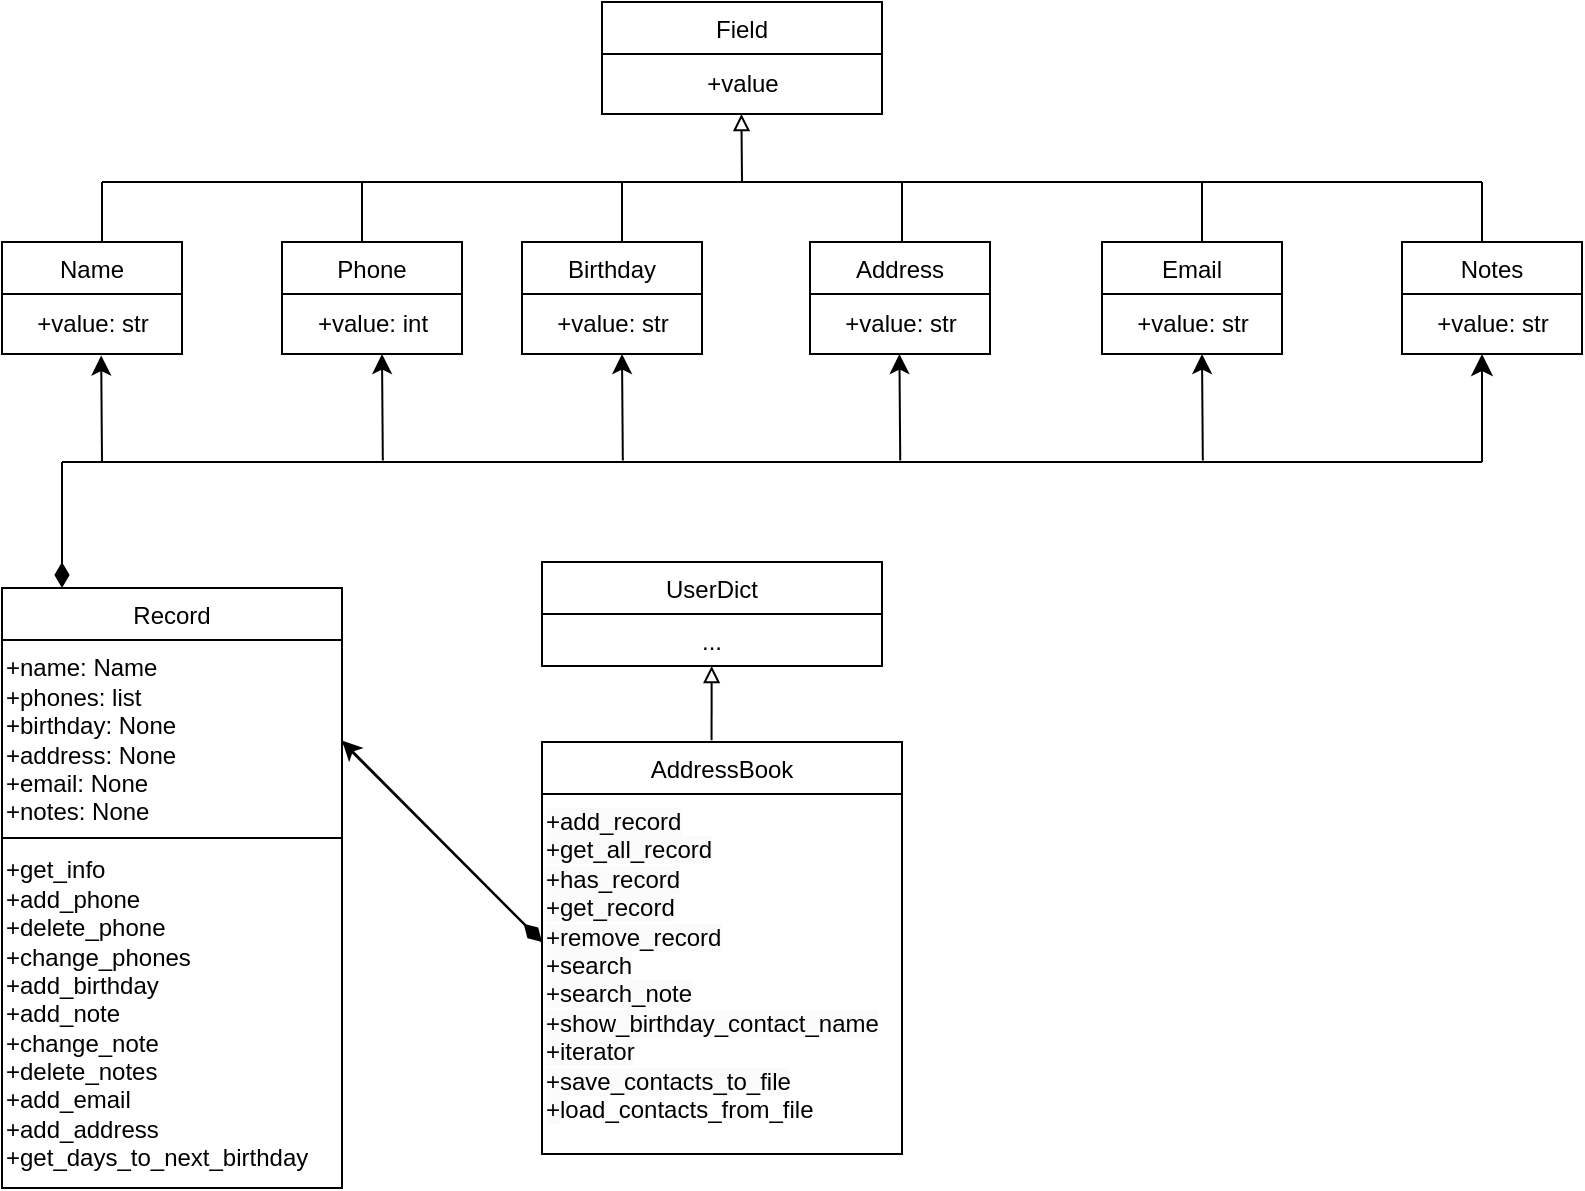 <mxfile version="20.8.5" type="device"><diagram id="C5RBs43oDa-KdzZeNtuy" name="Page-1"><mxGraphModel dx="1481" dy="791" grid="1" gridSize="10" guides="1" tooltips="1" connect="1" arrows="1" fold="1" page="1" pageScale="1" pageWidth="827" pageHeight="1169" math="0" shadow="0"><root><mxCell id="WIyWlLk6GJQsqaUBKTNV-0"/><mxCell id="WIyWlLk6GJQsqaUBKTNV-1" parent="WIyWlLk6GJQsqaUBKTNV-0"/><mxCell id="JZuQSYmF5J36luH7Pyll-45" value="" style="endArrow=diamondThin;endFill=1;html=1;rounded=0;endSize=10;" edge="1" parent="WIyWlLk6GJQsqaUBKTNV-1"><mxGeometry width="160" relative="1" as="geometry"><mxPoint x="40" y="420" as="sourcePoint"/><mxPoint x="40" y="483" as="targetPoint"/></mxGeometry></mxCell><mxCell id="HBQGl3frFphZjJbyLYS1-20" value="Field" style="swimlane;fontStyle=0;childLayout=stackLayout;horizontal=1;startSize=26;fillColor=none;horizontalStack=0;resizeParent=1;resizeParentMax=0;resizeLast=0;collapsible=1;marginBottom=0;" parent="WIyWlLk6GJQsqaUBKTNV-1" vertex="1"><mxGeometry x="310" y="190" width="140" height="56" as="geometry"/></mxCell><mxCell id="HBQGl3frFphZjJbyLYS1-24" value="+value" style="text;html=1;align=center;verticalAlign=middle;resizable=0;points=[];autosize=1;strokeColor=none;fillColor=none;" parent="HBQGl3frFphZjJbyLYS1-20" vertex="1"><mxGeometry y="26" width="140" height="30" as="geometry"/></mxCell><mxCell id="JZuQSYmF5J36luH7Pyll-11" value="" style="group" vertex="1" connectable="0" parent="WIyWlLk6GJQsqaUBKTNV-1"><mxGeometry x="10" y="310" width="780" height="56" as="geometry"/></mxCell><mxCell id="HBQGl3frFphZjJbyLYS1-25" value="Name" style="swimlane;fontStyle=0;childLayout=stackLayout;horizontal=1;startSize=26;fillColor=none;horizontalStack=0;resizeParent=1;resizeParentMax=0;resizeLast=0;collapsible=1;marginBottom=0;" parent="JZuQSYmF5J36luH7Pyll-11" vertex="1"><mxGeometry width="90" height="56" as="geometry"/></mxCell><mxCell id="HBQGl3frFphZjJbyLYS1-26" value="+value: str" style="text;html=1;align=center;verticalAlign=middle;resizable=0;points=[];autosize=1;strokeColor=none;fillColor=none;" parent="HBQGl3frFphZjJbyLYS1-25" vertex="1"><mxGeometry y="26" width="90" height="30" as="geometry"/></mxCell><mxCell id="JZuQSYmF5J36luH7Pyll-0" value="Phone" style="swimlane;fontStyle=0;childLayout=stackLayout;horizontal=1;startSize=26;fillColor=none;horizontalStack=0;resizeParent=1;resizeParentMax=0;resizeLast=0;collapsible=1;marginBottom=0;" vertex="1" parent="JZuQSYmF5J36luH7Pyll-11"><mxGeometry x="140" width="90" height="56" as="geometry"/></mxCell><mxCell id="JZuQSYmF5J36luH7Pyll-1" value="+value: int" style="text;html=1;align=center;verticalAlign=middle;resizable=0;points=[];autosize=1;strokeColor=none;fillColor=none;" vertex="1" parent="JZuQSYmF5J36luH7Pyll-0"><mxGeometry y="26" width="90" height="30" as="geometry"/></mxCell><mxCell id="JZuQSYmF5J36luH7Pyll-6" value="Email" style="swimlane;fontStyle=0;childLayout=stackLayout;horizontal=1;startSize=26;fillColor=none;horizontalStack=0;resizeParent=1;resizeParentMax=0;resizeLast=0;collapsible=1;marginBottom=0;" vertex="1" parent="JZuQSYmF5J36luH7Pyll-11"><mxGeometry x="550" width="90" height="56" as="geometry"/></mxCell><mxCell id="JZuQSYmF5J36luH7Pyll-7" value="+value: str" style="text;html=1;align=center;verticalAlign=middle;resizable=0;points=[];autosize=1;strokeColor=none;fillColor=none;" vertex="1" parent="JZuQSYmF5J36luH7Pyll-6"><mxGeometry y="26" width="90" height="30" as="geometry"/></mxCell><mxCell id="JZuQSYmF5J36luH7Pyll-13" value="" style="endArrow=none;html=1;rounded=0;" edge="1" parent="WIyWlLk6GJQsqaUBKTNV-1"><mxGeometry width="50" height="50" relative="1" as="geometry"><mxPoint x="60" y="280" as="sourcePoint"/><mxPoint x="750" y="280" as="targetPoint"/></mxGeometry></mxCell><mxCell id="JZuQSYmF5J36luH7Pyll-14" value="" style="endArrow=none;html=1;rounded=0;" edge="1" parent="WIyWlLk6GJQsqaUBKTNV-1"><mxGeometry width="50" height="50" relative="1" as="geometry"><mxPoint x="60" y="310" as="sourcePoint"/><mxPoint x="60" y="280" as="targetPoint"/></mxGeometry></mxCell><mxCell id="JZuQSYmF5J36luH7Pyll-16" value="" style="endArrow=none;html=1;rounded=0;" edge="1" parent="WIyWlLk6GJQsqaUBKTNV-1"><mxGeometry width="50" height="50" relative="1" as="geometry"><mxPoint x="190" y="310" as="sourcePoint"/><mxPoint x="190" y="280" as="targetPoint"/></mxGeometry></mxCell><mxCell id="JZuQSYmF5J36luH7Pyll-18" value="" style="endArrow=none;html=1;rounded=0;" edge="1" parent="WIyWlLk6GJQsqaUBKTNV-1"><mxGeometry width="50" height="50" relative="1" as="geometry"><mxPoint x="320" y="310" as="sourcePoint"/><mxPoint x="320" y="280" as="targetPoint"/></mxGeometry></mxCell><mxCell id="JZuQSYmF5J36luH7Pyll-19" value="" style="endArrow=none;html=1;rounded=0;" edge="1" parent="WIyWlLk6GJQsqaUBKTNV-1"><mxGeometry width="50" height="50" relative="1" as="geometry"><mxPoint x="460" y="310" as="sourcePoint"/><mxPoint x="460" y="280" as="targetPoint"/></mxGeometry></mxCell><mxCell id="JZuQSYmF5J36luH7Pyll-20" value="" style="endArrow=none;html=1;rounded=0;" edge="1" parent="WIyWlLk6GJQsqaUBKTNV-1"><mxGeometry width="50" height="50" relative="1" as="geometry"><mxPoint x="610.0" y="310" as="sourcePoint"/><mxPoint x="610.0" y="280" as="targetPoint"/></mxGeometry></mxCell><mxCell id="JZuQSYmF5J36luH7Pyll-21" value="" style="endArrow=none;html=1;rounded=0;" edge="1" parent="WIyWlLk6GJQsqaUBKTNV-1"><mxGeometry width="50" height="50" relative="1" as="geometry"><mxPoint x="750.0" y="310" as="sourcePoint"/><mxPoint x="750.0" y="280" as="targetPoint"/></mxGeometry></mxCell><mxCell id="JZuQSYmF5J36luH7Pyll-9" value="Notes" style="swimlane;fontStyle=0;childLayout=stackLayout;horizontal=1;startSize=26;fillColor=none;horizontalStack=0;resizeParent=1;resizeParentMax=0;resizeLast=0;collapsible=1;marginBottom=0;" vertex="1" parent="WIyWlLk6GJQsqaUBKTNV-1"><mxGeometry x="710" y="310" width="90" height="56" as="geometry"/></mxCell><mxCell id="JZuQSYmF5J36luH7Pyll-10" value="+value: str" style="text;html=1;align=center;verticalAlign=middle;resizable=0;points=[];autosize=1;strokeColor=none;fillColor=none;" vertex="1" parent="JZuQSYmF5J36luH7Pyll-9"><mxGeometry y="26" width="90" height="30" as="geometry"/></mxCell><mxCell id="JZuQSYmF5J36luH7Pyll-4" value="Address" style="swimlane;fontStyle=0;childLayout=stackLayout;horizontal=1;startSize=26;fillColor=none;horizontalStack=0;resizeParent=1;resizeParentMax=0;resizeLast=0;collapsible=1;marginBottom=0;" vertex="1" parent="WIyWlLk6GJQsqaUBKTNV-1"><mxGeometry x="414" y="310" width="90" height="56" as="geometry"/></mxCell><mxCell id="JZuQSYmF5J36luH7Pyll-5" value="+value: str" style="text;html=1;align=center;verticalAlign=middle;resizable=0;points=[];autosize=1;strokeColor=none;fillColor=none;" vertex="1" parent="JZuQSYmF5J36luH7Pyll-4"><mxGeometry y="26" width="90" height="30" as="geometry"/></mxCell><mxCell id="JZuQSYmF5J36luH7Pyll-2" value="Birthday" style="swimlane;fontStyle=0;childLayout=stackLayout;horizontal=1;startSize=26;fillColor=none;horizontalStack=0;resizeParent=1;resizeParentMax=0;resizeLast=0;collapsible=1;marginBottom=0;" vertex="1" parent="WIyWlLk6GJQsqaUBKTNV-1"><mxGeometry x="270" y="310" width="90" height="56" as="geometry"/></mxCell><mxCell id="JZuQSYmF5J36luH7Pyll-3" value="+value: str" style="text;html=1;align=center;verticalAlign=middle;resizable=0;points=[];autosize=1;strokeColor=none;fillColor=none;" vertex="1" parent="JZuQSYmF5J36luH7Pyll-2"><mxGeometry y="26" width="90" height="30" as="geometry"/></mxCell><mxCell id="JZuQSYmF5J36luH7Pyll-23" value="" style="endArrow=block;endFill=0;html=1;rounded=0;strokeWidth=1;" edge="1" parent="WIyWlLk6GJQsqaUBKTNV-1"><mxGeometry width="160" relative="1" as="geometry"><mxPoint x="380" y="280" as="sourcePoint"/><mxPoint x="379.71" y="246" as="targetPoint"/></mxGeometry></mxCell><mxCell id="JZuQSYmF5J36luH7Pyll-25" value="Record" style="swimlane;fontStyle=0;childLayout=stackLayout;horizontal=1;startSize=26;fillColor=none;horizontalStack=0;resizeParent=1;resizeParentMax=0;resizeLast=0;collapsible=1;marginBottom=0;" vertex="1" parent="WIyWlLk6GJQsqaUBKTNV-1"><mxGeometry x="10" y="483" width="170" height="126" as="geometry"/></mxCell><mxCell id="JZuQSYmF5J36luH7Pyll-26" value="+name: Name&lt;br&gt;+phones: list&lt;br&gt;+birthday: None&lt;br&gt;+address: None&lt;br&gt;+email: None&lt;br&gt;+notes: None" style="text;html=1;align=left;verticalAlign=middle;resizable=0;points=[];autosize=1;strokeColor=none;fillColor=none;" vertex="1" parent="JZuQSYmF5J36luH7Pyll-25"><mxGeometry y="26" width="170" height="100" as="geometry"/></mxCell><mxCell id="JZuQSYmF5J36luH7Pyll-32" value="+get_info&lt;br style=&quot;border-color: var(--border-color);&quot;&gt;+add_phone&lt;br style=&quot;border-color: var(--border-color);&quot;&gt;+delete_phone&lt;br style=&quot;border-color: var(--border-color);&quot;&gt;+change_phones&lt;br style=&quot;border-color: var(--border-color);&quot;&gt;+add_birthday&lt;br style=&quot;border-color: var(--border-color);&quot;&gt;+add_note&lt;br style=&quot;border-color: var(--border-color);&quot;&gt;+change_note&lt;br style=&quot;border-color: var(--border-color);&quot;&gt;+delete_notes&lt;br style=&quot;border-color: var(--border-color);&quot;&gt;+add_email&lt;br style=&quot;border-color: var(--border-color);&quot;&gt;+add_address&lt;br style=&quot;border-color: var(--border-color);&quot;&gt;+get_days_to_next_birthday" style="html=1;align=left;" vertex="1" parent="WIyWlLk6GJQsqaUBKTNV-1"><mxGeometry x="10" y="608" width="170" height="175" as="geometry"/></mxCell><mxCell id="JZuQSYmF5J36luH7Pyll-34" value="UserDict" style="swimlane;fontStyle=0;childLayout=stackLayout;horizontal=1;startSize=26;fillColor=none;horizontalStack=0;resizeParent=1;resizeParentMax=0;resizeLast=0;collapsible=1;marginBottom=0;" vertex="1" parent="WIyWlLk6GJQsqaUBKTNV-1"><mxGeometry x="280" y="470" width="170" height="52" as="geometry"/></mxCell><mxCell id="JZuQSYmF5J36luH7Pyll-35" value="..." style="text;strokeColor=none;fillColor=none;align=center;verticalAlign=top;spacingLeft=4;spacingRight=4;overflow=hidden;rotatable=0;points=[[0,0.5],[1,0.5]];portConstraint=eastwest;" vertex="1" parent="JZuQSYmF5J36luH7Pyll-34"><mxGeometry y="26" width="170" height="26" as="geometry"/></mxCell><mxCell id="JZuQSYmF5J36luH7Pyll-38" value="AddressBook" style="swimlane;fontStyle=0;childLayout=stackLayout;horizontal=1;startSize=26;fillColor=none;horizontalStack=0;resizeParent=1;resizeParentMax=0;resizeLast=0;collapsible=1;marginBottom=0;" vertex="1" parent="WIyWlLk6GJQsqaUBKTNV-1"><mxGeometry x="280" y="560" width="180" height="206" as="geometry"/></mxCell><mxCell id="JZuQSYmF5J36luH7Pyll-70" value="&lt;span style=&quot;color: rgb(0, 0, 0); font-family: Helvetica; font-size: 12px; font-style: normal; font-variant-ligatures: normal; font-variant-caps: normal; font-weight: 400; letter-spacing: normal; orphans: 2; text-align: left; text-indent: 0px; text-transform: none; widows: 2; word-spacing: 0px; -webkit-text-stroke-width: 0px; background-color: rgb(251, 251, 251); text-decoration-thickness: initial; text-decoration-style: initial; text-decoration-color: initial; float: none; display: inline !important;&quot;&gt;+add_record&lt;/span&gt;&lt;br style=&quot;border-color: var(--border-color); color: rgb(0, 0, 0); font-family: Helvetica; font-size: 12px; font-style: normal; font-variant-ligatures: normal; font-variant-caps: normal; font-weight: 400; letter-spacing: normal; orphans: 2; text-align: left; text-indent: 0px; text-transform: none; widows: 2; word-spacing: 0px; -webkit-text-stroke-width: 0px; background-color: rgb(251, 251, 251); text-decoration-thickness: initial; text-decoration-style: initial; text-decoration-color: initial;&quot;&gt;&lt;span style=&quot;color: rgb(0, 0, 0); font-family: Helvetica; font-size: 12px; font-style: normal; font-variant-ligatures: normal; font-variant-caps: normal; font-weight: 400; letter-spacing: normal; orphans: 2; text-align: left; text-indent: 0px; text-transform: none; widows: 2; word-spacing: 0px; -webkit-text-stroke-width: 0px; background-color: rgb(251, 251, 251); text-decoration-thickness: initial; text-decoration-style: initial; text-decoration-color: initial; float: none; display: inline !important;&quot;&gt;+get_all_record&lt;/span&gt;&lt;br style=&quot;border-color: var(--border-color); color: rgb(0, 0, 0); font-family: Helvetica; font-size: 12px; font-style: normal; font-variant-ligatures: normal; font-variant-caps: normal; font-weight: 400; letter-spacing: normal; orphans: 2; text-align: left; text-indent: 0px; text-transform: none; widows: 2; word-spacing: 0px; -webkit-text-stroke-width: 0px; background-color: rgb(251, 251, 251); text-decoration-thickness: initial; text-decoration-style: initial; text-decoration-color: initial;&quot;&gt;&lt;span style=&quot;color: rgb(0, 0, 0); font-family: Helvetica; font-size: 12px; font-style: normal; font-variant-ligatures: normal; font-variant-caps: normal; font-weight: 400; letter-spacing: normal; orphans: 2; text-align: left; text-indent: 0px; text-transform: none; widows: 2; word-spacing: 0px; -webkit-text-stroke-width: 0px; background-color: rgb(251, 251, 251); text-decoration-thickness: initial; text-decoration-style: initial; text-decoration-color: initial; float: none; display: inline !important;&quot;&gt;+has_record&lt;/span&gt;&lt;br style=&quot;border-color: var(--border-color); color: rgb(0, 0, 0); font-family: Helvetica; font-size: 12px; font-style: normal; font-variant-ligatures: normal; font-variant-caps: normal; font-weight: 400; letter-spacing: normal; orphans: 2; text-align: left; text-indent: 0px; text-transform: none; widows: 2; word-spacing: 0px; -webkit-text-stroke-width: 0px; background-color: rgb(251, 251, 251); text-decoration-thickness: initial; text-decoration-style: initial; text-decoration-color: initial;&quot;&gt;&lt;span style=&quot;color: rgb(0, 0, 0); font-family: Helvetica; font-size: 12px; font-style: normal; font-variant-ligatures: normal; font-variant-caps: normal; font-weight: 400; letter-spacing: normal; orphans: 2; text-align: left; text-indent: 0px; text-transform: none; widows: 2; word-spacing: 0px; -webkit-text-stroke-width: 0px; background-color: rgb(251, 251, 251); text-decoration-thickness: initial; text-decoration-style: initial; text-decoration-color: initial; float: none; display: inline !important;&quot;&gt;+get_record&lt;/span&gt;&lt;br style=&quot;border-color: var(--border-color); color: rgb(0, 0, 0); font-family: Helvetica; font-size: 12px; font-style: normal; font-variant-ligatures: normal; font-variant-caps: normal; font-weight: 400; letter-spacing: normal; orphans: 2; text-align: left; text-indent: 0px; text-transform: none; widows: 2; word-spacing: 0px; -webkit-text-stroke-width: 0px; background-color: rgb(251, 251, 251); text-decoration-thickness: initial; text-decoration-style: initial; text-decoration-color: initial;&quot;&gt;&lt;span style=&quot;color: rgb(0, 0, 0); font-family: Helvetica; font-size: 12px; font-style: normal; font-variant-ligatures: normal; font-variant-caps: normal; font-weight: 400; letter-spacing: normal; orphans: 2; text-align: left; text-indent: 0px; text-transform: none; widows: 2; word-spacing: 0px; -webkit-text-stroke-width: 0px; background-color: rgb(251, 251, 251); text-decoration-thickness: initial; text-decoration-style: initial; text-decoration-color: initial; float: none; display: inline !important;&quot;&gt;+remove_record&lt;/span&gt;&lt;br style=&quot;border-color: var(--border-color); color: rgb(0, 0, 0); font-family: Helvetica; font-size: 12px; font-style: normal; font-variant-ligatures: normal; font-variant-caps: normal; font-weight: 400; letter-spacing: normal; orphans: 2; text-align: left; text-indent: 0px; text-transform: none; widows: 2; word-spacing: 0px; -webkit-text-stroke-width: 0px; background-color: rgb(251, 251, 251); text-decoration-thickness: initial; text-decoration-style: initial; text-decoration-color: initial;&quot;&gt;&lt;span style=&quot;color: rgb(0, 0, 0); font-family: Helvetica; font-size: 12px; font-style: normal; font-variant-ligatures: normal; font-variant-caps: normal; font-weight: 400; letter-spacing: normal; orphans: 2; text-align: left; text-indent: 0px; text-transform: none; widows: 2; word-spacing: 0px; -webkit-text-stroke-width: 0px; background-color: rgb(251, 251, 251); text-decoration-thickness: initial; text-decoration-style: initial; text-decoration-color: initial; float: none; display: inline !important;&quot;&gt;+search&lt;/span&gt;&lt;br style=&quot;border-color: var(--border-color); color: rgb(0, 0, 0); font-family: Helvetica; font-size: 12px; font-style: normal; font-variant-ligatures: normal; font-variant-caps: normal; font-weight: 400; letter-spacing: normal; orphans: 2; text-align: left; text-indent: 0px; text-transform: none; widows: 2; word-spacing: 0px; -webkit-text-stroke-width: 0px; background-color: rgb(251, 251, 251); text-decoration-thickness: initial; text-decoration-style: initial; text-decoration-color: initial;&quot;&gt;&lt;span style=&quot;color: rgb(0, 0, 0); font-family: Helvetica; font-size: 12px; font-style: normal; font-variant-ligatures: normal; font-variant-caps: normal; font-weight: 400; letter-spacing: normal; orphans: 2; text-align: left; text-indent: 0px; text-transform: none; widows: 2; word-spacing: 0px; -webkit-text-stroke-width: 0px; background-color: rgb(251, 251, 251); text-decoration-thickness: initial; text-decoration-style: initial; text-decoration-color: initial; float: none; display: inline !important;&quot;&gt;+search_note&lt;/span&gt;&lt;br style=&quot;border-color: var(--border-color); color: rgb(0, 0, 0); font-family: Helvetica; font-size: 12px; font-style: normal; font-variant-ligatures: normal; font-variant-caps: normal; font-weight: 400; letter-spacing: normal; orphans: 2; text-align: left; text-indent: 0px; text-transform: none; widows: 2; word-spacing: 0px; -webkit-text-stroke-width: 0px; background-color: rgb(251, 251, 251); text-decoration-thickness: initial; text-decoration-style: initial; text-decoration-color: initial;&quot;&gt;&lt;span style=&quot;color: rgb(0, 0, 0); font-family: Helvetica; font-size: 12px; font-style: normal; font-variant-ligatures: normal; font-variant-caps: normal; font-weight: 400; letter-spacing: normal; orphans: 2; text-align: left; text-indent: 0px; text-transform: none; widows: 2; word-spacing: 0px; -webkit-text-stroke-width: 0px; background-color: rgb(251, 251, 251); text-decoration-thickness: initial; text-decoration-style: initial; text-decoration-color: initial; float: none; display: inline !important;&quot;&gt;+show_birthday_contact_name&lt;br&gt;&lt;/span&gt;&lt;span style=&quot;color: rgb(0, 0, 0); font-family: Helvetica; font-size: 12px; font-style: normal; font-variant-ligatures: normal; font-variant-caps: normal; font-weight: 400; letter-spacing: normal; orphans: 2; text-align: left; text-indent: 0px; text-transform: none; widows: 2; word-spacing: 0px; -webkit-text-stroke-width: 0px; background-color: rgb(251, 251, 251); text-decoration-thickness: initial; text-decoration-style: initial; text-decoration-color: initial; float: none; display: inline !important;&quot;&gt;+iterator&lt;br&gt;&lt;/span&gt;&lt;span style=&quot;color: rgb(0, 0, 0); font-family: Helvetica; font-size: 12px; font-style: normal; font-variant-ligatures: normal; font-variant-caps: normal; font-weight: 400; letter-spacing: normal; orphans: 2; text-align: left; text-indent: 0px; text-transform: none; widows: 2; word-spacing: 0px; -webkit-text-stroke-width: 0px; background-color: rgb(251, 251, 251); text-decoration-thickness: initial; text-decoration-style: initial; text-decoration-color: initial; float: none; display: inline !important;&quot;&gt;+save_contacts_to_file&lt;br&gt;&lt;/span&gt;&lt;span style=&quot;color: rgb(0, 0, 0); font-family: Helvetica; font-size: 12px; font-style: normal; font-variant-ligatures: normal; font-variant-caps: normal; font-weight: 400; letter-spacing: normal; orphans: 2; text-align: left; text-indent: 0px; text-transform: none; widows: 2; word-spacing: 0px; -webkit-text-stroke-width: 0px; background-color: rgb(251, 251, 251); text-decoration-thickness: initial; text-decoration-style: initial; text-decoration-color: initial; float: none; display: inline !important;&quot;&gt;+&lt;/span&gt;load_contacts_from_file" style="text;whiteSpace=wrap;html=1;" vertex="1" parent="JZuQSYmF5J36luH7Pyll-38"><mxGeometry y="26" width="180" height="180" as="geometry"/></mxCell><mxCell id="JZuQSYmF5J36luH7Pyll-46" value="" style="endArrow=none;html=1;rounded=0;strokeWidth=1;" edge="1" parent="WIyWlLk6GJQsqaUBKTNV-1"><mxGeometry relative="1" as="geometry"><mxPoint x="40" y="420" as="sourcePoint"/><mxPoint x="750" y="420" as="targetPoint"/></mxGeometry></mxCell><mxCell id="JZuQSYmF5J36luH7Pyll-47" value="" style="resizable=0;html=1;align=right;verticalAlign=bottom;container=1;" connectable="0" vertex="1" parent="JZuQSYmF5J36luH7Pyll-46"><mxGeometry x="1" relative="1" as="geometry"/></mxCell><mxCell id="JZuQSYmF5J36luH7Pyll-50" value="" style="endArrow=classic;html=1;rounded=0;strokeWidth=1;startSize=3;entryX=0.551;entryY=1.026;entryDx=0;entryDy=0;entryPerimeter=0;endSize=7;" edge="1" parent="WIyWlLk6GJQsqaUBKTNV-1" target="HBQGl3frFphZjJbyLYS1-26"><mxGeometry width="50" height="50" relative="1" as="geometry"><mxPoint x="60" y="420" as="sourcePoint"/><mxPoint x="100" y="366" as="targetPoint"/></mxGeometry></mxCell><mxCell id="JZuQSYmF5J36luH7Pyll-52" value="" style="endArrow=classic;html=1;rounded=0;strokeWidth=1;startSize=3;entryX=0.551;entryY=1.026;entryDx=0;entryDy=0;entryPerimeter=0;endSize=7;jumpSize=7;" edge="1" parent="WIyWlLk6GJQsqaUBKTNV-1"><mxGeometry width="50" height="50" relative="1" as="geometry"><mxPoint x="200.41" y="419.22" as="sourcePoint"/><mxPoint x="200.0" y="366" as="targetPoint"/></mxGeometry></mxCell><mxCell id="JZuQSYmF5J36luH7Pyll-53" value="" style="endArrow=classic;html=1;rounded=0;strokeWidth=1;startSize=3;entryX=0.551;entryY=1.026;entryDx=0;entryDy=0;entryPerimeter=0;endSize=7;jumpSize=6;" edge="1" parent="WIyWlLk6GJQsqaUBKTNV-1"><mxGeometry width="50" height="50" relative="1" as="geometry"><mxPoint x="320.41" y="419.22" as="sourcePoint"/><mxPoint x="320.0" y="366" as="targetPoint"/></mxGeometry></mxCell><mxCell id="JZuQSYmF5J36luH7Pyll-54" value="" style="endArrow=classic;html=1;rounded=0;strokeWidth=1;entryX=0.551;entryY=1.026;entryDx=0;entryDy=0;entryPerimeter=0;endSize=7;" edge="1" parent="WIyWlLk6GJQsqaUBKTNV-1"><mxGeometry width="50" height="50" relative="1" as="geometry"><mxPoint x="459.12" y="419.22" as="sourcePoint"/><mxPoint x="458.71" y="366" as="targetPoint"/></mxGeometry></mxCell><mxCell id="JZuQSYmF5J36luH7Pyll-55" value="" style="endArrow=classic;html=1;rounded=0;strokeWidth=1;startSize=3;entryX=0.551;entryY=1.026;entryDx=0;entryDy=0;entryPerimeter=0;endSize=7;" edge="1" parent="WIyWlLk6GJQsqaUBKTNV-1"><mxGeometry width="50" height="50" relative="1" as="geometry"><mxPoint x="610.41" y="419.22" as="sourcePoint"/><mxPoint x="610.0" y="366" as="targetPoint"/></mxGeometry></mxCell><mxCell id="JZuQSYmF5J36luH7Pyll-56" value="" style="endArrow=classic;html=1;rounded=0;strokeWidth=1;startSize=3;entryX=0.551;entryY=1.026;entryDx=0;entryDy=0;entryPerimeter=0;endSize=8;" edge="1" parent="WIyWlLk6GJQsqaUBKTNV-1"><mxGeometry width="50" height="50" relative="1" as="geometry"><mxPoint x="750" y="420" as="sourcePoint"/><mxPoint x="750" y="366" as="targetPoint"/></mxGeometry></mxCell><mxCell id="JZuQSYmF5J36luH7Pyll-57" value="" style="endArrow=block;endFill=0;html=1;rounded=0;strokeWidth=1;exitX=0.471;exitY=-0.004;exitDx=0;exitDy=0;exitPerimeter=0;" edge="1" parent="WIyWlLk6GJQsqaUBKTNV-1" source="JZuQSYmF5J36luH7Pyll-38"><mxGeometry width="160" relative="1" as="geometry"><mxPoint x="365.12" y="556" as="sourcePoint"/><mxPoint x="364.83" y="522" as="targetPoint"/></mxGeometry></mxCell><mxCell id="JZuQSYmF5J36luH7Pyll-66" value="" style="endArrow=diamondThin;endFill=1;html=1;rounded=0;endSize=10;" edge="1" parent="WIyWlLk6GJQsqaUBKTNV-1"><mxGeometry width="160" relative="1" as="geometry"><mxPoint x="180" y="560" as="sourcePoint"/><mxPoint x="280" y="660" as="targetPoint"/></mxGeometry></mxCell><mxCell id="JZuQSYmF5J36luH7Pyll-67" value="" style="endArrow=classic;html=1;rounded=0;strokeWidth=1;startSize=5;entryX=1;entryY=0.503;entryDx=0;entryDy=0;entryPerimeter=0;endSize=7;" edge="1" parent="WIyWlLk6GJQsqaUBKTNV-1" target="JZuQSYmF5J36luH7Pyll-26"><mxGeometry width="50" height="50" relative="1" as="geometry"><mxPoint x="280" y="660" as="sourcePoint"/><mxPoint x="230.0" y="540" as="targetPoint"/></mxGeometry></mxCell></root></mxGraphModel></diagram></mxfile>